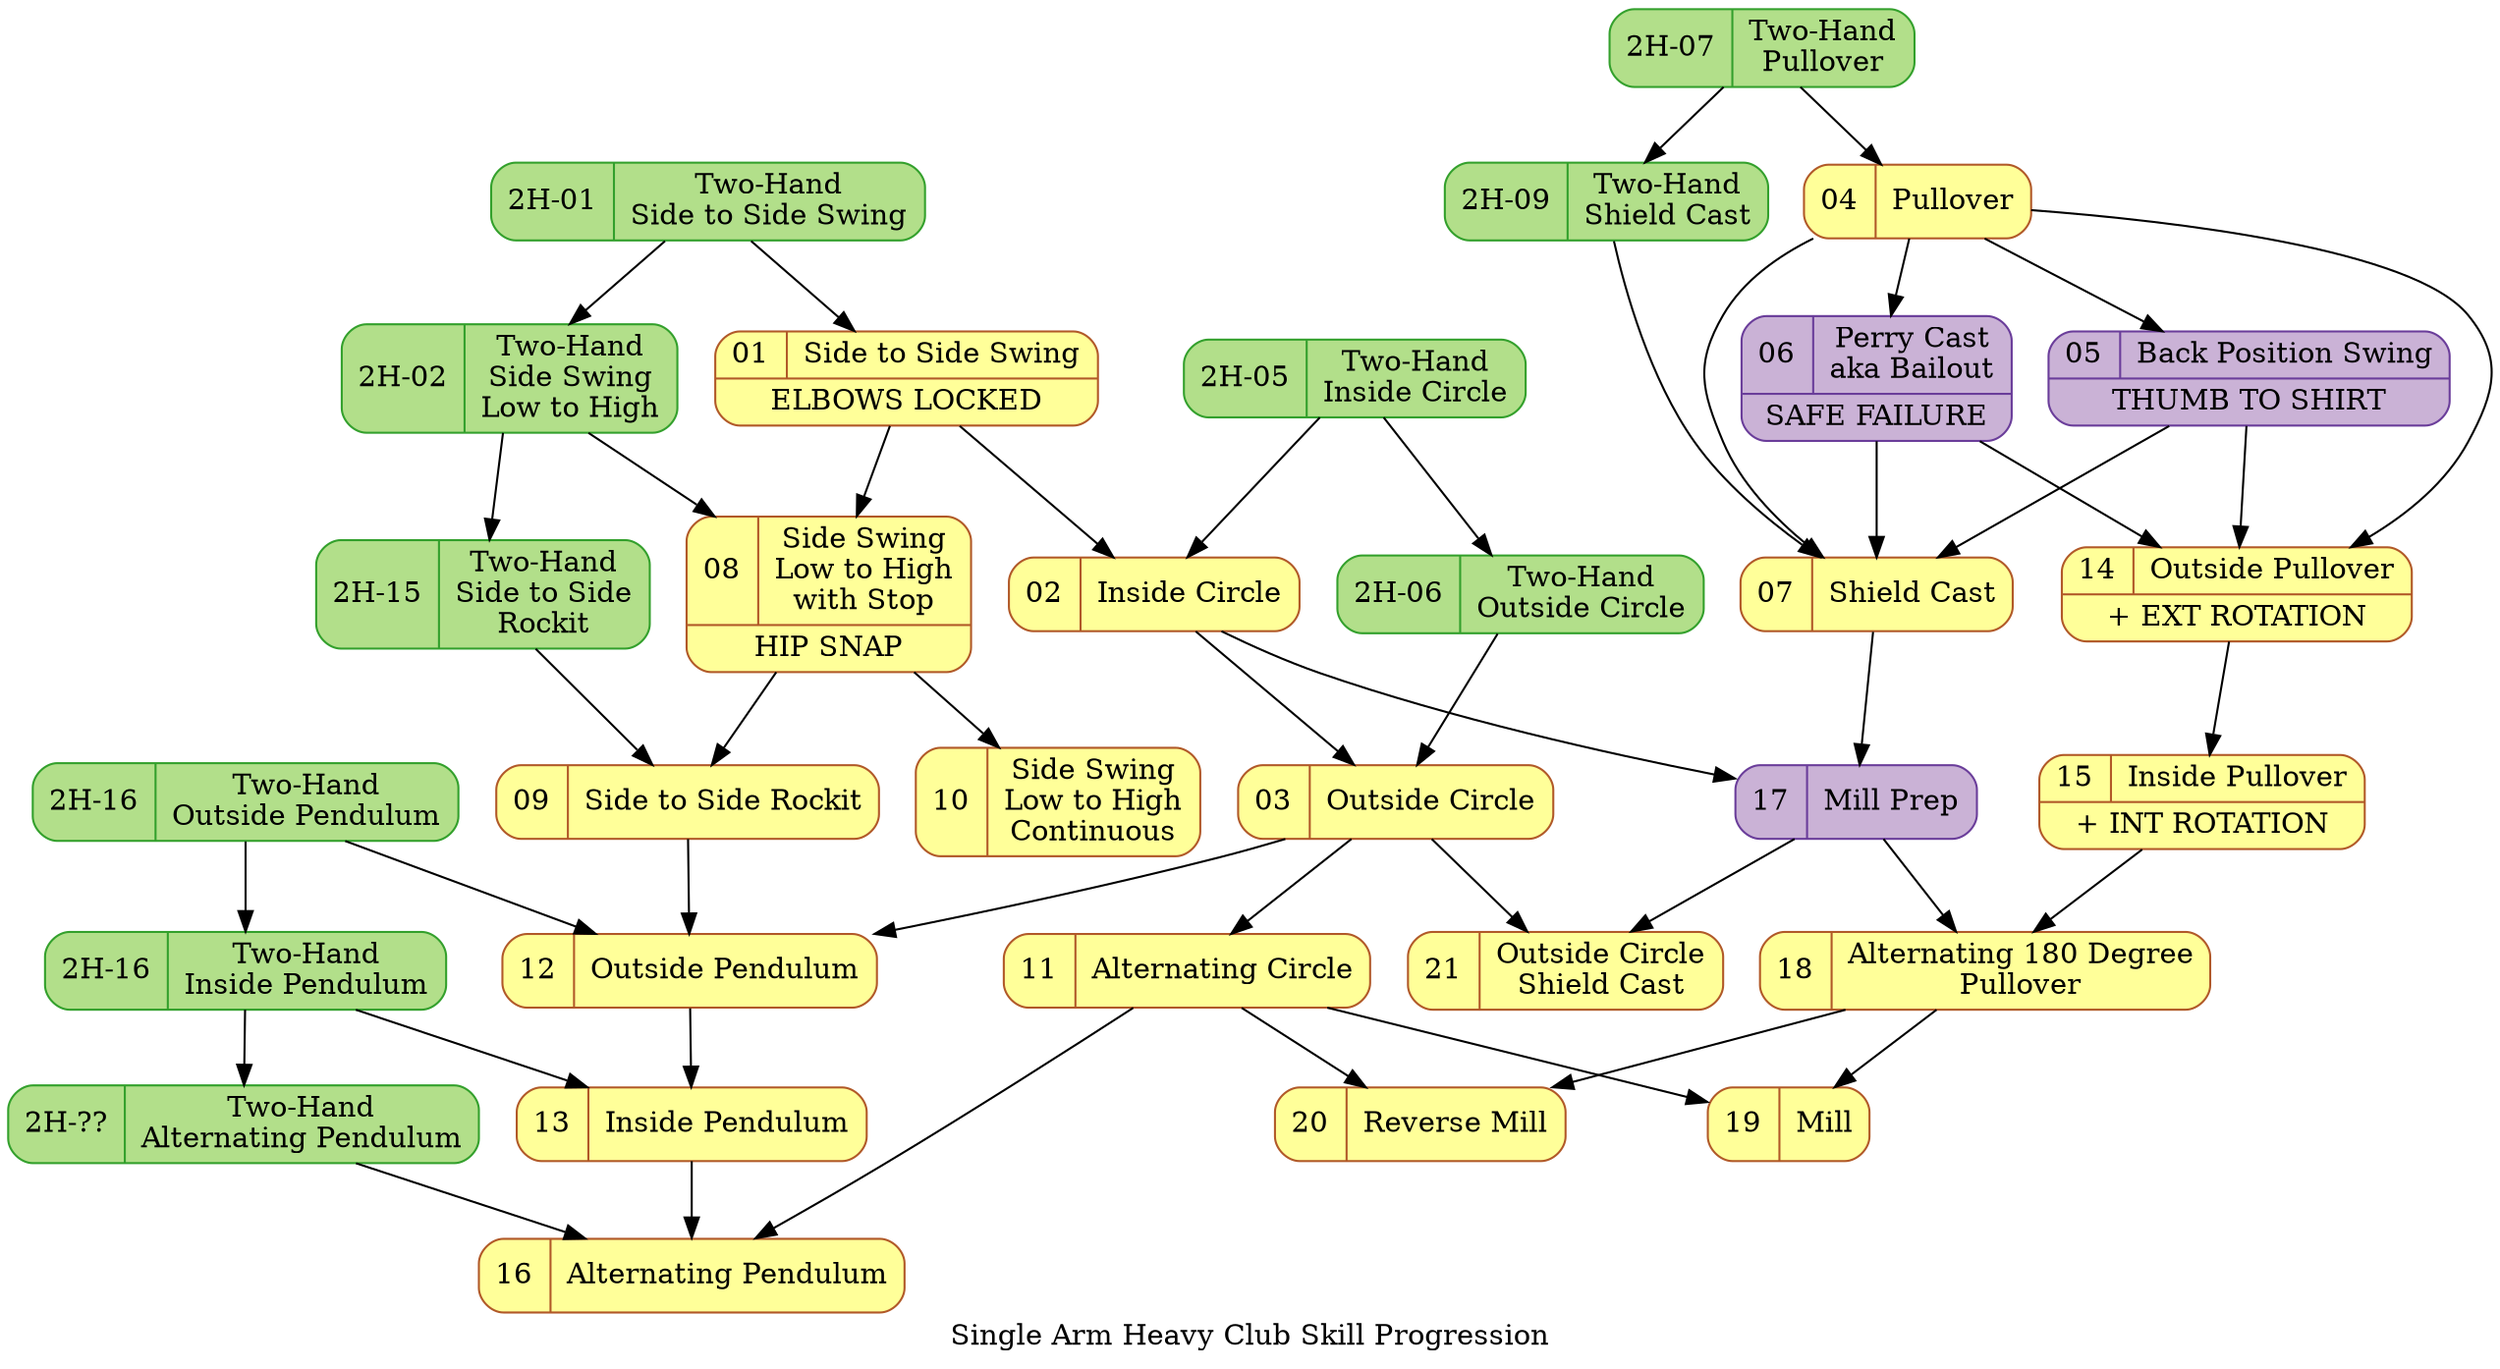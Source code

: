 digraph kb_progression {
  // Single Arm Heavy Club Skill Progression Diagram © 2023
  // by dznz using knowledge from Mark Wildman is licensed
  // under CC BY-NC-SA 4.0 
  // http://creativecommons.org/licenses/by-nc-sa/4.0/
  label="Single Arm Heavy Club Skill Progression"
  node [colorscheme="paired12"]
  node [shape=record]
  node [style="rounded,filled"]
  node [color=12, fillcolor=11]

  subgraph warmup {
    node [color=8, fillcolor=7]
  }

  subgraph aux {
    node [color=10, fillcolor=9]
    mov_backs2s, mov_perry, mov_millprep
  }

  // Movements external to this diagram
  subgraph ext {
    node [color=4, fillcolor=3]
    ext_2h_s2s, ext_2h_sideswingl2h, ext_2h_sc, ext_2h_pullover
    ext_2h_s2srockit
    ext_2h_incircle, ext_2h_outcircle
    ext_2h_outpend, ext_2h_inpend, ext_2h_altpend
  }

  ext_2h_s2s [label="{{2H-01|Two-Hand\nSide to Side Swing}}"]
  ext_2h_incircle [label="{{2H-05|Two-Hand\nInside Circle}}"]
  ext_2h_outcircle [label="{{2H-06|Two-Hand\nOutside Circle}}"]
  ext_2h_sc [label="{{2H-09|Two-Hand\nShield Cast}}"]
  ext_2h_sideswingl2h [label="{{2H-02|Two-Hand\nSide Swing\nLow to High}}" ]
  ext_2h_s2srockit [label="{{2H-15|Two-Hand\nSide to Side\nRockit}}"                         URL=""];
  ext_2h_pullover [label="{{2H-07|Two-Hand\nPullover}}" URL="https://www.youtube.com/watch?v=jpIn1Sumg78&list=PLk4oYPJ7TXKiueHS7UMPv-DxNMK6UELds&index=7"]
  ext_2h_outpend [label="{{2H-16|Two-Hand\nOutside Pendulum}}"]
  ext_2h_inpend [label="{{2H-16|Two-Hand\nInside Pendulum}}"]
  ext_2h_altpend [label="{{2H-??|Two-Hand\nAlternating Pendulum}}" URL="https://www.youtube.com/watch?v=GULjXPS_ba4"]
  
  mov_s2s               [label="{{01|Side to Side Swing}|ELBOWS LOCKED}"         URL="https://www.youtube.com/watch?v=cosgyt2BQG4&list=PLk4oYPJ7TXKgCH_TpdUCNs2-m5ZCqx-Pw"];
  mov_incircle          [label="{{02|Inside Circle}}"                           URL="https://www.youtube.com/watch?v=-gtRj1KEUmw"];
  mov_outcircle         [label="{{03|Outside Circle}}"                           URL="https://www.youtube.com/watch?v=Mf2QuZvRtQ4&list=PLk4oYPJ7TXKgCH_TpdUCNs2-m5ZCqx-Pw&index=2"];
  mov_pullover          [label="{{04|Pullover}}"                                 URL="https://www.youtube.com/watch?v=HHT6TrTLJM8"];
  mov_backs2s           [label="{{05|Back Position Swing}|THUMB TO SHIRT}"                      URL="https://www.youtube.com/watch?v=sxePeWDR1U0"];
  mov_perry             [label="{{06|Perry Cast\naka Bailout}|SAFE FAILURE}" URL="https://www.youtube.com/watch?v=FpUecSrX_AI&list=PLk4oYPJ7TXKgCH_TpdUCNs2-m5ZCqx-Pw&index=3"];
  mov_sc                [label="{{07|Shield Cast}}"                         URL="https://www.youtube.com/watch?v=huwc0g3yLWk&list=PLk4oYPJ7TXKgCH_TpdUCNs2-m5ZCqx-Pw&index=4"];
  mov_sideswingl2h      [label="{{08|Side Swing\nLow to High\nwith Stop}|HIP SNAP}"                         URL="https://www.youtube.com/watch?v=huwc0g3yLWk&list=PLk4oYPJ7TXKgCH_TpdUCNs2-m5ZCqx-Pw&index=5"];
  mov_s2srockit         [label="{{09|Side to Side Rockit}}"                         URL="https://www.youtube.com/watch?v=I26O1ct_hik&list=PLk4oYPJ7TXKgCH_TpdUCNs2-m5ZCqx-Pw&index=6"];
  mov_sideswingl2hcont  [label="{{10|Side Swing\nLow to High\nContinuous}}"                         URL="https://www.youtube.com/watch?v=I26O1ct_hik&list=PLk4oYPJ7TXKgCH_TpdUCNs2-m5ZCqx-Pw&index=7"];
  mov_altcircle         [label="{{11|Alternating Circle}}"                         URL="https://www.youtube.com/watch?v=I26O1ct_hik&list=PLk4oYPJ7TXKgCH_TpdUCNs2-m5ZCqx-Pw&index=8"];
  mov_outpend           [label="{{12|Outside Pendulum}}"                         URL="https://www.youtube.com/watch?v=I26O1ct_hik&list=PLk4oYPJ7TXKgCH_TpdUCNs2-m5ZCqx-Pw&index=9"];
  mov_inpend            [label="{{13|Inside Pendulum}}"                         URL="https://www.youtube.com/watch?v=I26O1ct_hik&list=PLk4oYPJ7TXKgCH_TpdUCNs2-m5ZCqx-Pw&index=10"];
  mov_outpull           [label="{{14|Outside Pullover}|+ EXT ROTATION}"                         URL="https://www.youtube.com/watch?v=sJ5XCgdCMx8&list=PLk4oYPJ7TXKgCH_TpdUCNs2-m5ZCqx-Pw&index=14"];
  mov_inpull            [label="{{15|Inside Pullover}|+ INT ROTATION}"                         URL="https://www.youtube.com/watch?v=sJ5XCgdCMx8&list=PLk4oYPJ7TXKgCH_TpdUCNs2-m5ZCqx-Pw&index=15"];
  mov_altpend           [label="{{16|Alternating Pendulum}}"                         URL="https://www.youtube.com/watch?v=I26O1ct_hik&list=PLk4oYPJ7TXKgCH_TpdUCNs2-m5ZCqx-Pw&index=16"];
  mov_millprep          [label="{{17|Mill Prep}}"                                     URL="https://www.youtube.com/watch?v=I26O1ct_hik&list=PLk4oYPJ7TXKgCH_TpdUCNs2-m5ZCqx-Pw&index=17"];
  mov_alt180pull        [label="{{18|Alternating 180 Degree\nPullover}}"                      URL="https://www.youtube.com/watch?v=I26O1ct_hik&list=PLk4oYPJ7TXKgCH_TpdUCNs2-m5ZCqx-Pw&index=18"];
  mov_mill              [label="{{19|Mill}}"                                          URL="https://www.youtube.com/watch?v=I26O1ct_hik&list=PLk4oYPJ7TXKgCH_TpdUCNs2-m5ZCqx-Pw&index=19"];
  mov_revmill           [label="{{20|Reverse Mill}}"                                  URL="https://www.youtube.com/watch?v=I26O1ct_hik&list=PLk4oYPJ7TXKgCH_TpdUCNs2-m5ZCqx-Pw&index=20"];
  mov_outcirclesc       [label="{{21|Outside Circle\nShield Cast}}"                    URL="https://www.youtube.com/watch?v=NdJlzFTbQwo&list=PLk4oYPJ7TXKgCH_TpdUCNs2-m5ZCqx-Pw&index=21"]

  // external skill links
  ext_2h_s2s -> ext_2h_sideswingl2h -> ext_2h_s2srockit;
  ext_2h_outpend -> ext_2h_inpend -> ext_2h_altpend;
  ext_2h_incircle -> ext_2h_outcircle;
  ext_2h_pullover -> ext_2h_sc;

  // external skill dependencies
  ext_2h_s2s -> mov_s2s;
  ext_2h_incircle -> mov_incircle;
  ext_2h_outcircle -> mov_outcircle;
  ext_2h_sc -> mov_sc;
  ext_2h_pullover -> mov_pullover;
  ext_2h_sideswingl2h -> mov_sideswingl2h;
  ext_2h_s2srockit -> mov_s2srockit;
  ext_2h_outpend -> mov_outpend;
  ext_2h_inpend -> mov_inpend;
  ext_2h_altpend -> mov_altpend;

  mov_s2s -> mov_sideswingl2h;
  mov_s2s -> mov_incircle;
  mov_incircle -> mov_outcircle;
  mov_sideswingl2h -> mov_s2srockit;
  mov_s2srockit -> mov_outpend;
  mov_outcircle -> mov_outpend;
  mov_sideswingl2h -> mov_sideswingl2hcont;
  mov_outcircle -> mov_altcircle;
  mov_outpend -> mov_inpend -> mov_altpend;
  mov_pullover -> mov_sc;
  mov_pullover -> mov_backs2s -> mov_sc;
  mov_pullover -> mov_perry -> mov_sc;
  mov_backs2s -> mov_outpull;
  mov_perry -> mov_outpull;
  mov_pullover -> mov_outpull;
  mov_outpull -> mov_inpull;
  mov_incircle -> mov_millprep;
  mov_sc -> mov_millprep;
  mov_millprep -> mov_alt180pull;
  mov_inpull -> mov_alt180pull;
  mov_alt180pull -> mov_mill;
  mov_altcircle -> mov_mill;
  mov_altcircle -> mov_revmill;
  mov_alt180pull -> mov_revmill;
  mov_altcircle -> mov_altpend;
  mov_outcircle -> mov_outcirclesc;
  mov_millprep -> mov_outcirclesc;
}
